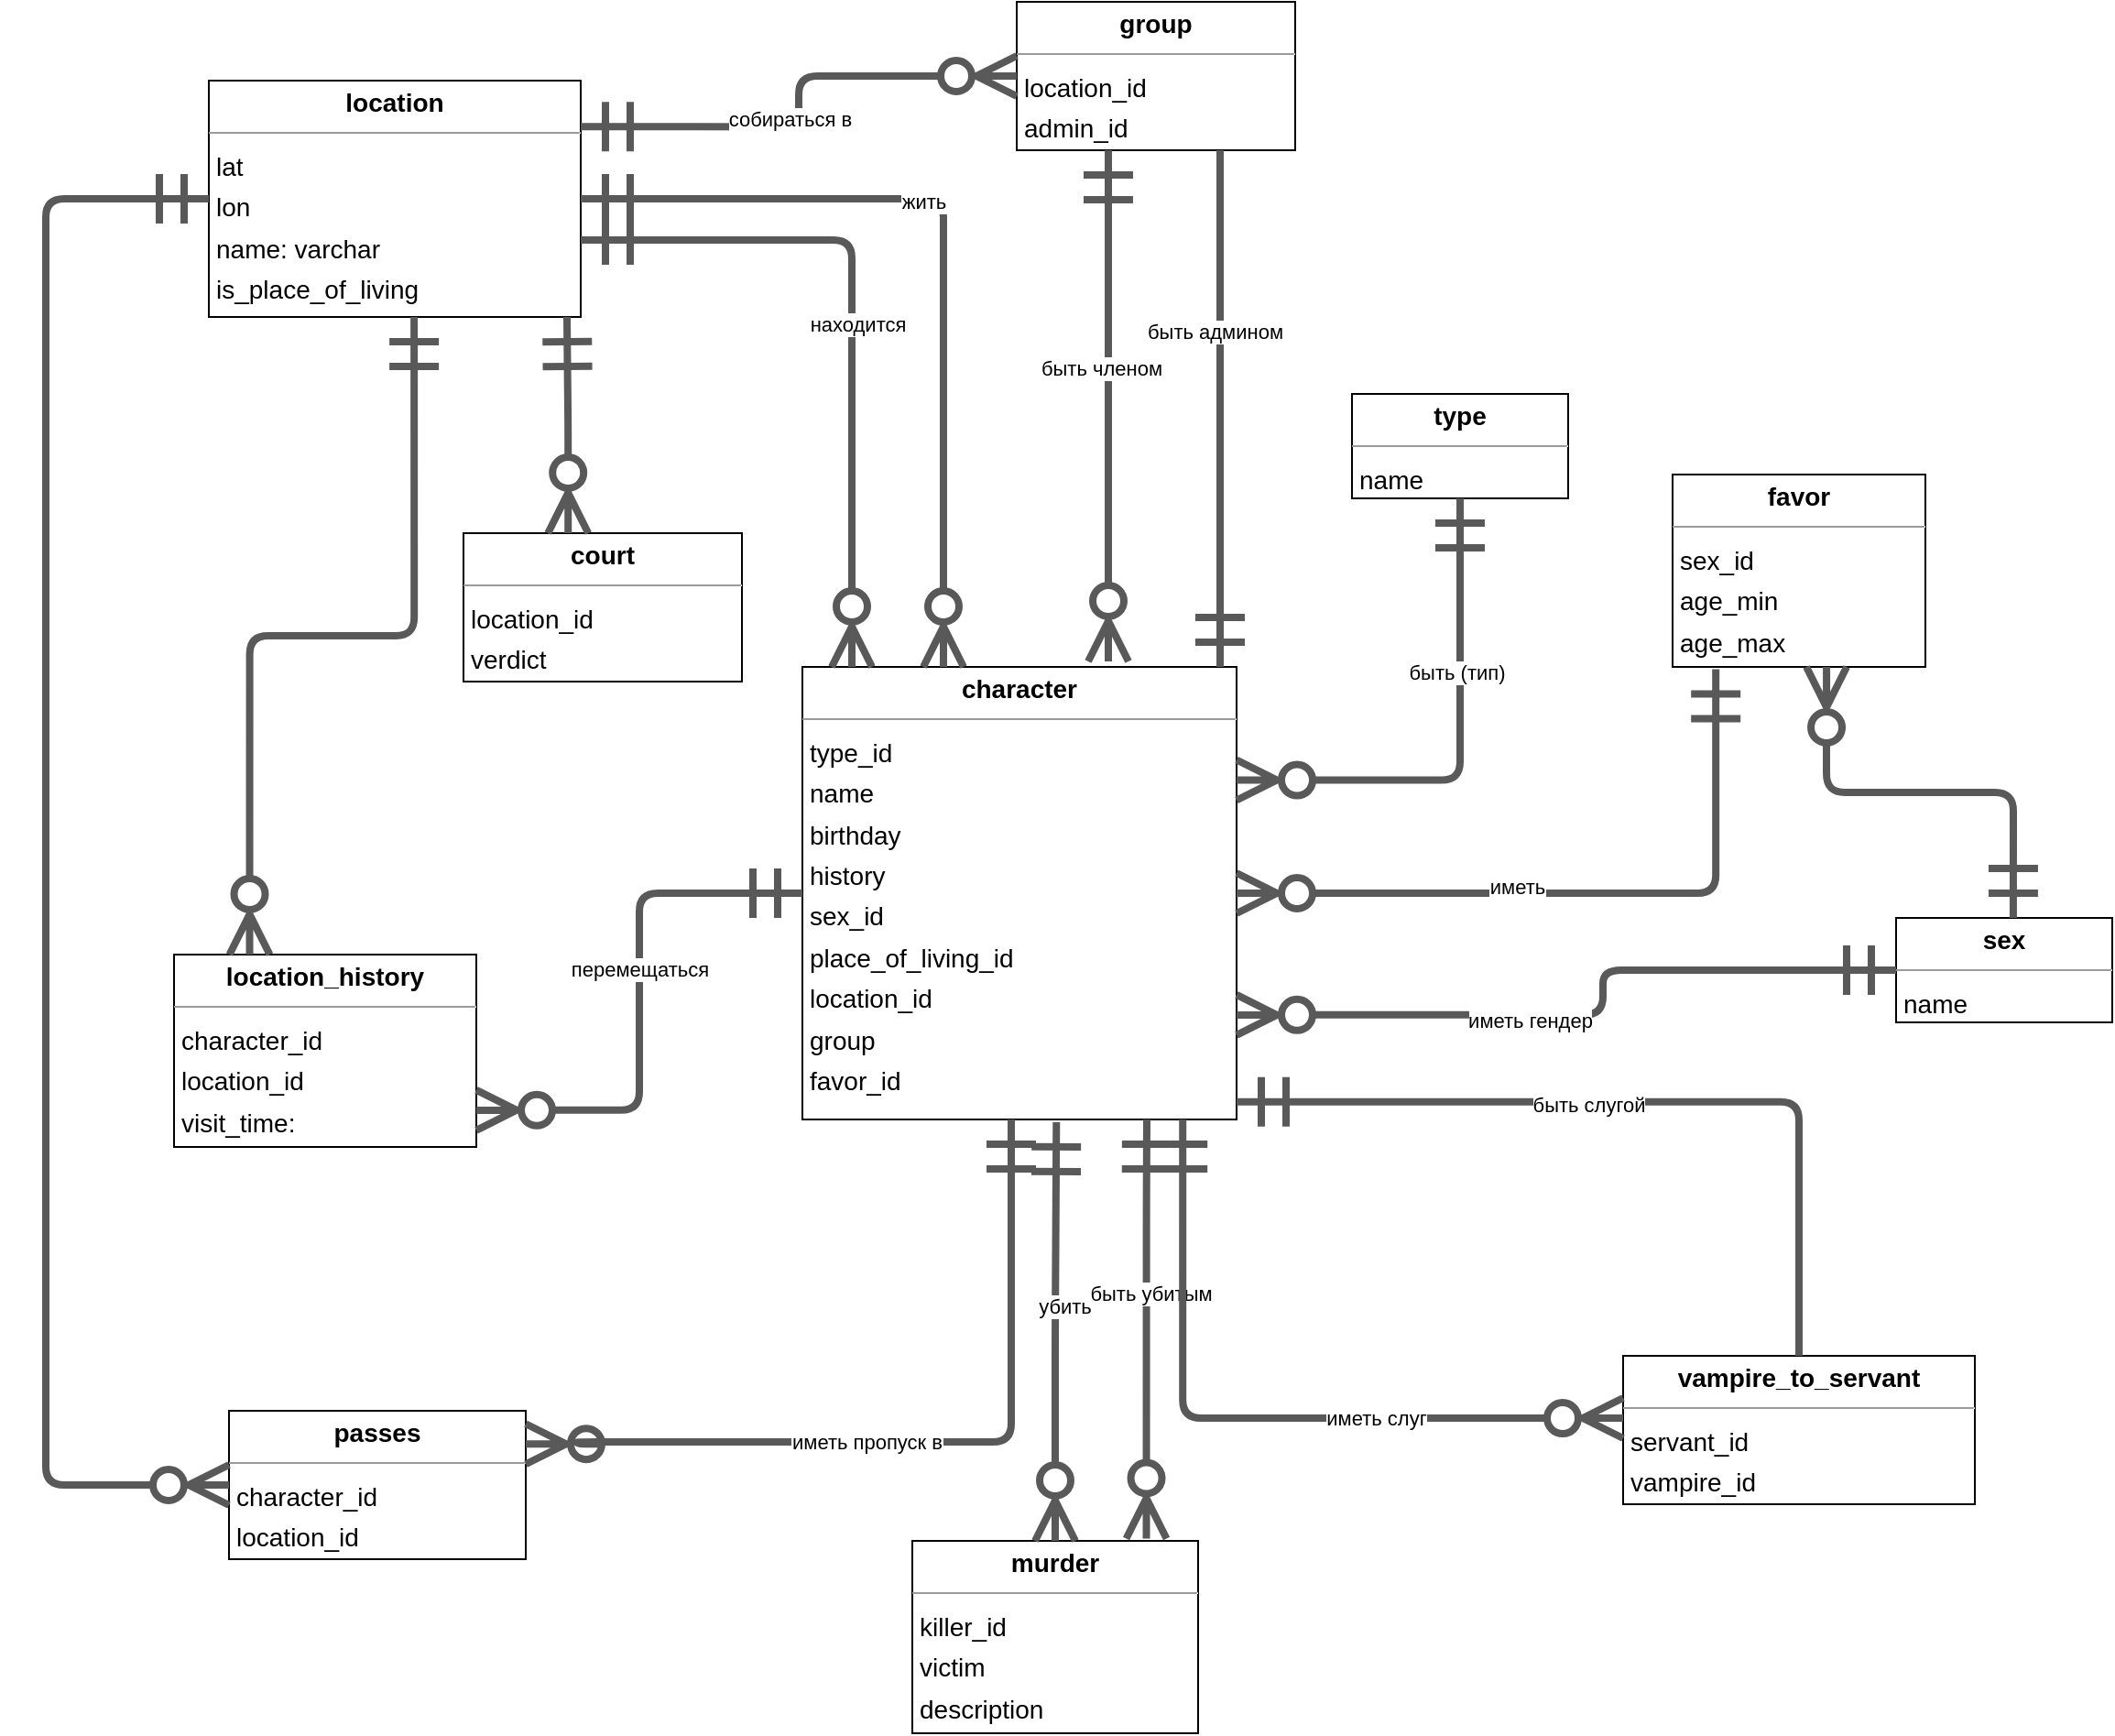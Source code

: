 <mxfile>
    <diagram id="Wr2g1ttwK0UKFfqwhJe3" name="Страница 1">
        <mxGraphModel dx="1874" dy="1071" grid="1" gridSize="10" guides="1" tooltips="1" connect="1" arrows="1" fold="1" page="0" pageScale="1" pageWidth="827" pageHeight="1169" background="none" math="0" shadow="0">
            <root>
                <mxCell id="0"/>
                <mxCell id="1" parent="0"/>
                <mxCell id="node7" value="&lt;p style=&quot;margin:0px;margin-top:4px;text-align:center;&quot;&gt;&lt;b&gt;character&lt;/b&gt;&lt;/p&gt;&lt;hr size=&quot;1&quot;&gt;&lt;p style=&quot;margin:0 0 0 4px;line-height:1.6;&quot;&gt; type_id&lt;br&gt; name  &lt;br&gt; birthday  &lt;br&gt; history&lt;br&gt; sex_id&lt;br&gt; place_of_living_id&lt;br&gt; location_id&lt;br&gt; group&lt;br&gt; favor_id  &lt;/p&gt;" style="verticalAlign=top;align=left;overflow=fill;fontSize=14;fontFamily=Helvetica;html=1;rounded=0;shadow=0;comic=0;labelBackgroundColor=none;strokeWidth=1;" parent="1" vertex="1">
                    <mxGeometry x="13" y="33" width="237" height="247" as="geometry"/>
                </mxCell>
                <mxCell id="node5" value="&lt;p style=&quot;margin:0px;margin-top:4px;text-align:center;&quot;&gt;&lt;b&gt;court&lt;/b&gt;&lt;/p&gt;&lt;hr size=&quot;1&quot;&gt;&lt;p style=&quot;margin:0 0 0 4px;line-height:1.6;&quot;&gt; location_id &lt;br&gt; verdict  &lt;br&gt;&lt;/p&gt;" style="verticalAlign=top;align=left;overflow=fill;fontSize=14;fontFamily=Helvetica;html=1;rounded=0;shadow=0;comic=0;labelBackgroundColor=none;strokeWidth=1;" parent="1" vertex="1">
                    <mxGeometry x="-172" y="-40" width="152" height="81" as="geometry"/>
                </mxCell>
                <mxCell id="node0" value="&lt;p style=&quot;margin:0px;margin-top:4px;text-align:center;&quot;&gt;&lt;b&gt;favor&lt;/b&gt;&lt;/p&gt;&lt;hr size=&quot;1&quot;&gt;&lt;p style=&quot;margin:0 0 0 4px;line-height:1.6;&quot;&gt; sex_id&lt;br&gt; age_min   &lt;br&gt; age_max   &lt;/p&gt;" style="verticalAlign=top;align=left;overflow=fill;fontSize=14;fontFamily=Helvetica;html=1;rounded=0;shadow=0;comic=0;labelBackgroundColor=none;strokeWidth=1;" parent="1" vertex="1">
                    <mxGeometry x="488" y="-72" width="138" height="105" as="geometry"/>
                </mxCell>
                <mxCell id="node6" value="&lt;p style=&quot;margin:0px;margin-top:4px;text-align:center;&quot;&gt;&lt;b&gt;group&lt;/b&gt;&lt;/p&gt;&lt;hr size=&quot;1&quot;&gt;&lt;p style=&quot;margin:0 0 0 4px;line-height:1.6;&quot;&gt; location_id&lt;br&gt; admin_id   &lt;/p&gt;" style="verticalAlign=top;align=left;overflow=fill;fontSize=14;fontFamily=Helvetica;html=1;rounded=0;shadow=0;comic=0;labelBackgroundColor=none;strokeWidth=1;" parent="1" vertex="1">
                    <mxGeometry x="130" y="-330" width="152" height="81" as="geometry"/>
                </mxCell>
                <mxCell id="node2" value="&lt;p style=&quot;margin:0px;margin-top:4px;text-align:center;&quot;&gt;&lt;b&gt;location&lt;/b&gt;&lt;/p&gt;&lt;hr size=&quot;1&quot;&gt;&lt;p style=&quot;margin:0 0 0 4px;line-height:1.6;&quot;&gt; lat&lt;br&gt; lon   &lt;br&gt; name: varchar&lt;br&gt; is_place_of_living&lt;br&gt;&lt;/p&gt;" style="verticalAlign=top;align=left;overflow=fill;fontSize=14;fontFamily=Helvetica;html=1;rounded=0;shadow=0;comic=0;labelBackgroundColor=none;strokeWidth=1;" parent="1" vertex="1">
                    <mxGeometry x="-311" y="-287" width="203" height="129" as="geometry"/>
                </mxCell>
                <mxCell id="node9" value="&lt;p style=&quot;margin:0px;margin-top:4px;text-align:center;&quot;&gt;&lt;b&gt;location_history&lt;/b&gt;&lt;/p&gt;&lt;hr size=&quot;1&quot;&gt;&lt;p style=&quot;margin:0 0 0 4px;line-height:1.6;&quot;&gt; character_id&lt;br&gt; location_id   &lt;br&gt; visit_time: &lt;br&gt;&lt;/p&gt;" style="verticalAlign=top;align=left;overflow=fill;fontSize=14;fontFamily=Helvetica;html=1;rounded=0;shadow=0;comic=0;labelBackgroundColor=none;strokeWidth=1;" parent="1" vertex="1">
                    <mxGeometry x="-330" y="190" width="165" height="105" as="geometry"/>
                </mxCell>
                <mxCell id="node8" value="&lt;p style=&quot;margin:0px;margin-top:4px;text-align:center;&quot;&gt;&lt;b&gt;murder&lt;/b&gt;&lt;/p&gt;&lt;hr size=&quot;1&quot;&gt;&lt;p style=&quot;margin:0 0 0 4px;line-height:1.6;&quot;&gt; killer_id&lt;br&gt; victim   &lt;br&gt; description  &lt;br&gt;&lt;/p&gt;" style="verticalAlign=top;align=left;overflow=fill;fontSize=14;fontFamily=Helvetica;html=1;rounded=0;shadow=0;comic=0;labelBackgroundColor=none;strokeWidth=1;" parent="1" vertex="1">
                    <mxGeometry x="73" y="510" width="156" height="105" as="geometry"/>
                </mxCell>
                <mxCell id="node1" value="&lt;p style=&quot;margin:0px;margin-top:4px;text-align:center;&quot;&gt;&lt;b&gt;passes&lt;/b&gt;&lt;/p&gt;&lt;hr size=&quot;1&quot;&gt;&lt;p style=&quot;margin:0 0 0 4px;line-height:1.6;&quot;&gt; character_id&lt;br&gt; location_id   &lt;/p&gt;" style="verticalAlign=top;align=left;overflow=fill;fontSize=14;fontFamily=Helvetica;html=1;rounded=0;shadow=0;comic=0;labelBackgroundColor=none;strokeWidth=1;" parent="1" vertex="1">
                    <mxGeometry x="-300" y="439" width="162" height="81" as="geometry"/>
                </mxCell>
                <mxCell id="node11" value="&lt;p style=&quot;margin:0px;margin-top:4px;text-align:center;&quot;&gt;&lt;b&gt;sex&lt;/b&gt;&lt;/p&gt;&lt;hr size=&quot;1&quot;&gt;&lt;p style=&quot;margin:0 0 0 4px;line-height:1.6;&quot;&gt; name&lt;br&gt;&lt;/p&gt;" style="verticalAlign=top;align=left;overflow=fill;fontSize=14;fontFamily=Helvetica;html=1;rounded=0;shadow=0;comic=0;labelBackgroundColor=none;strokeWidth=1;" parent="1" vertex="1">
                    <mxGeometry x="610" y="170" width="118" height="57" as="geometry"/>
                </mxCell>
                <mxCell id="node10" value="&lt;p style=&quot;margin:0px;margin-top:4px;text-align:center;&quot;&gt;&lt;b&gt;type&lt;/b&gt;&lt;/p&gt;&lt;hr size=&quot;1&quot;&gt;&lt;p style=&quot;margin:0 0 0 4px;line-height:1.6;&quot;&gt; name&lt;br&gt;&lt;/p&gt;" style="verticalAlign=top;align=left;overflow=fill;fontSize=14;fontFamily=Helvetica;html=1;rounded=0;shadow=0;comic=0;labelBackgroundColor=none;strokeWidth=1;" parent="1" vertex="1">
                    <mxGeometry x="313" y="-116" width="118" height="57" as="geometry"/>
                </mxCell>
                <mxCell id="node4" value="&lt;p style=&quot;margin:0px;margin-top:4px;text-align:center;&quot;&gt;&lt;b&gt;vampire_to_servant&lt;/b&gt;&lt;/p&gt;&lt;hr size=&quot;1&quot;&gt;&lt;p style=&quot;margin:0 0 0 4px;line-height:1.6;&quot;&gt; servant_id&lt;br&gt; vampire_id   &lt;/p&gt;" style="verticalAlign=top;align=left;overflow=fill;fontSize=14;fontFamily=Helvetica;html=1;rounded=0;shadow=0;comic=0;labelBackgroundColor=none;strokeWidth=1;" parent="1" vertex="1">
                    <mxGeometry x="461" y="409" width="192" height="81" as="geometry"/>
                </mxCell>
                <mxCell id="edge8" value="" style="html=1;rounded=1;edgeStyle=orthogonalEdgeStyle;dashed=0;startArrow=ERzeroToMany;endArrow=ERmandOne;endSize=22;strokeColor=#595959;exitX=1;exitY=0.5;exitDx=0;exitDy=0;entryX=0.171;entryY=1.012;entryDx=0;entryDy=0;entryPerimeter=0;startFill=0;startSize=17;endFill=0;strokeWidth=4;" parent="1" source="node7" target="node0" edge="1">
                    <mxGeometry width="50" height="50" relative="1" as="geometry">
                        <Array as="points">
                            <mxPoint x="512" y="157"/>
                        </Array>
                    </mxGeometry>
                </mxCell>
                <mxCell id="9" value="иметь" style="edgeLabel;html=1;align=center;verticalAlign=middle;resizable=0;points=[];" vertex="1" connectable="0" parent="edge8">
                    <mxGeometry x="-0.203" y="5" relative="1" as="geometry">
                        <mxPoint y="1" as="offset"/>
                    </mxGeometry>
                </mxCell>
                <mxCell id="edge19" value="" style="html=1;rounded=1;edgeStyle=orthogonalEdgeStyle;dashed=0;startArrow=ERzeroToMany;endArrow=ERmandOne;endSize=22;strokeColor=#595959;startFill=0;startSize=17;endFill=0;strokeWidth=4;" parent="1" target="node6" edge="1">
                    <mxGeometry width="50" height="50" relative="1" as="geometry">
                        <Array as="points">
                            <mxPoint x="180" y="-170"/>
                            <mxPoint x="180" y="-170"/>
                        </Array>
                        <mxPoint x="180" y="30" as="sourcePoint"/>
                        <mxPoint x="180" y="-190" as="targetPoint"/>
                    </mxGeometry>
                </mxCell>
                <mxCell id="5" value="быть членом" style="edgeLabel;html=1;align=center;verticalAlign=middle;resizable=0;points=[];" vertex="1" connectable="0" parent="edge19">
                    <mxGeometry x="0.147" y="4" relative="1" as="geometry">
                        <mxPoint as="offset"/>
                    </mxGeometry>
                </mxCell>
                <mxCell id="edge14" value="" style="html=1;rounded=1;edgeStyle=orthogonalEdgeStyle;dashed=0;startArrow=ERzeroToMany;endArrow=ERmandOne;endSize=22;strokeColor=#595959;entryX=1;entryY=0.5;entryDx=0;entryDy=0;startFill=0;startSize=17;endFill=0;strokeWidth=4;" parent="1" source="node7" target="node2" edge="1">
                    <mxGeometry width="50" height="50" relative="1" as="geometry">
                        <Array as="points">
                            <mxPoint x="90" y="-223"/>
                        </Array>
                        <mxPoint x="90" y="10" as="sourcePoint"/>
                    </mxGeometry>
                </mxCell>
                <mxCell id="4" value="жить " style="edgeLabel;html=1;align=center;verticalAlign=middle;resizable=0;points=[];" vertex="1" connectable="0" parent="edge14">
                    <mxGeometry x="0.175" y="1" relative="1" as="geometry">
                        <mxPoint as="offset"/>
                    </mxGeometry>
                </mxCell>
                <mxCell id="edge15" value="" style="html=1;rounded=1;edgeStyle=orthogonalEdgeStyle;dashed=0;startArrow=ERzeroToMany;endArrow=ERmandOne;endSize=22;strokeColor=#595959;startFill=0;startSize=17;endFill=0;strokeWidth=4;" parent="1" source="node7" edge="1">
                    <mxGeometry width="50" height="50" relative="1" as="geometry">
                        <Array as="points">
                            <mxPoint x="40" y="-200"/>
                        </Array>
                        <mxPoint x="-108" y="-200" as="targetPoint"/>
                    </mxGeometry>
                </mxCell>
                <mxCell id="3" value="находится" style="edgeLabel;html=1;align=center;verticalAlign=middle;resizable=0;points=[];" vertex="1" connectable="0" parent="edge15">
                    <mxGeometry x="-0.018" y="-3" relative="1" as="geometry">
                        <mxPoint as="offset"/>
                    </mxGeometry>
                </mxCell>
                <mxCell id="edge3" value="" style="html=1;rounded=1;edgeStyle=orthogonalEdgeStyle;dashed=0;startArrow=ERzeroToMany;endArrow=ERmandOne;endSize=22;strokeColor=#595959;exitX=1.000;exitY=0.769;exitDx=0;exitDy=0;entryX=0.000;entryY=0.500;entryDx=0;entryDy=0;startFill=0;startSize=17;endFill=0;strokeWidth=4;" parent="1" source="node7" target="node11" edge="1">
                    <mxGeometry width="50" height="50" relative="1" as="geometry">
                        <Array as="points">
                            <mxPoint x="450" y="223"/>
                            <mxPoint x="450" y="198"/>
                        </Array>
                    </mxGeometry>
                </mxCell>
                <mxCell id="22" value="иметь гендер" style="edgeLabel;html=1;align=center;verticalAlign=middle;resizable=0;points=[];" vertex="1" connectable="0" parent="edge3">
                    <mxGeometry x="-0.168" y="-3" relative="1" as="geometry">
                        <mxPoint as="offset"/>
                    </mxGeometry>
                </mxCell>
                <mxCell id="edge13" value="" style="html=1;rounded=1;edgeStyle=orthogonalEdgeStyle;dashed=0;startArrow=ERzeroToMany;endArrow=ERmandOne;endSize=22;strokeColor=#595959;exitX=1;exitY=0.25;exitDx=0;exitDy=0;entryX=0.500;entryY=1.000;entryDx=0;entryDy=0;startFill=0;startSize=17;endFill=0;strokeWidth=4;" parent="1" source="node7" target="node10" edge="1">
                    <mxGeometry width="50" height="50" relative="1" as="geometry">
                        <Array as="points">
                            <mxPoint x="372" y="95"/>
                        </Array>
                    </mxGeometry>
                </mxCell>
                <mxCell id="8" value="быть (тип)" style="edgeLabel;html=1;align=center;verticalAlign=middle;resizable=0;points=[];" vertex="1" connectable="0" parent="edge13">
                    <mxGeometry x="0.311" y="2" relative="1" as="geometry">
                        <mxPoint as="offset"/>
                    </mxGeometry>
                </mxCell>
                <mxCell id="edge11" value="" style="html=1;rounded=1;edgeStyle=orthogonalEdgeStyle;dashed=0;startArrow=ERzeroToMany;endArrow=ERmandOne;endSize=22;strokeColor=#595959;exitX=0.376;exitY=0.001;exitDx=0;exitDy=0;entryX=0.963;entryY=1.000;entryDx=0;entryDy=0;startSize=17;strokeWidth=4;startFill=0;endFill=0;" parent="1" source="node5" target="node2" edge="1">
                    <mxGeometry width="50" height="50" relative="1" as="geometry">
                        <Array as="points"/>
                    </mxGeometry>
                </mxCell>
                <mxCell id="edge10" value="" style="html=1;rounded=1;edgeStyle=orthogonalEdgeStyle;dashed=0;startArrow=ERzeroToMany;endArrow=ERmandOne;endSize=22;strokeColor=#595959;exitX=0.609;exitY=1.000;exitDx=0;exitDy=0;entryX=0.542;entryY=0.001;entryDx=0;entryDy=0;startFill=0;startSize=17;endFill=0;strokeWidth=4;" parent="1" source="node0" target="node11" edge="1">
                    <mxGeometry width="50" height="50" relative="1" as="geometry">
                        <Array as="points"/>
                    </mxGeometry>
                </mxCell>
                <mxCell id="edge5" value="" style="html=1;rounded=1;edgeStyle=orthogonalEdgeStyle;dashed=0;startArrow=none;endArrow=ERmandOne;endSize=22;strokeColor=#595959;entryX=0.962;entryY=0.000;entryDx=0;entryDy=0;startFill=0;startSize=17;endFill=0;strokeWidth=4;" parent="1" target="node7" edge="1">
                    <mxGeometry width="50" height="50" relative="1" as="geometry">
                        <Array as="points">
                            <mxPoint x="241" y="-249"/>
                        </Array>
                        <mxPoint x="241" y="-249" as="sourcePoint"/>
                    </mxGeometry>
                </mxCell>
                <mxCell id="6" value="быть админом" style="edgeLabel;html=1;align=center;verticalAlign=middle;resizable=0;points=[];" vertex="1" connectable="0" parent="edge5">
                    <mxGeometry x="-0.206" y="-3" relative="1" as="geometry">
                        <mxPoint y="-13" as="offset"/>
                    </mxGeometry>
                </mxCell>
                <mxCell id="edge12" value="" style="html=1;rounded=1;edgeStyle=orthogonalEdgeStyle;dashed=0;startArrow=ERzeroToMany;endArrow=ERmandOne;endSize=22;strokeColor=#595959;entryX=1.000;entryY=0.195;entryDx=0;entryDy=0;exitX=0;exitY=0.5;exitDx=0;exitDy=0;startFill=0;startSize=17;endFill=0;strokeWidth=4;" parent="1" source="node6" target="node2" edge="1">
                    <mxGeometry width="50" height="50" relative="1" as="geometry">
                        <Array as="points"/>
                        <mxPoint x="160" y="-262" as="sourcePoint"/>
                    </mxGeometry>
                </mxCell>
                <mxCell id="15" value="собираться в" style="edgeLabel;html=1;align=center;verticalAlign=middle;resizable=0;points=[];" vertex="1" connectable="0" parent="edge12">
                    <mxGeometry x="0.065" y="-5" relative="1" as="geometry">
                        <mxPoint y="1" as="offset"/>
                    </mxGeometry>
                </mxCell>
                <mxCell id="edge18" value="" style="html=1;rounded=1;edgeStyle=orthogonalEdgeStyle;dashed=0;startArrow=ERzeroToMany;endArrow=ERmandOne;endSize=22;strokeColor=#595959;exitX=1.000;exitY=0.809;exitDx=0;exitDy=0;entryX=0.000;entryY=0.500;entryDx=0;entryDy=0;startFill=0;startSize=17;endFill=0;strokeWidth=4;" parent="1" source="node9" target="node7" edge="1">
                    <mxGeometry width="50" height="50" relative="1" as="geometry">
                        <Array as="points"/>
                    </mxGeometry>
                </mxCell>
                <mxCell id="10" value="перемещаться" style="edgeLabel;html=1;align=center;verticalAlign=middle;resizable=0;points=[];" vertex="1" connectable="0" parent="edge18">
                    <mxGeometry x="0.12" relative="1" as="geometry">
                        <mxPoint as="offset"/>
                    </mxGeometry>
                </mxCell>
                <mxCell id="edge2" value="" style="html=1;rounded=1;edgeStyle=orthogonalEdgeStyle;dashed=0;startArrow=ERzeroToMany;endArrow=ERmandOne;endSize=22;strokeColor=#595959;exitX=0.25;exitY=0;exitDx=0;exitDy=0;entryX=0.552;entryY=1.000;entryDx=0;entryDy=0;startFill=0;startSize=17;endFill=0;strokeWidth=4;" parent="1" source="node9" target="node2" edge="1">
                    <mxGeometry width="50" height="50" relative="1" as="geometry">
                        <Array as="points"/>
                    </mxGeometry>
                </mxCell>
                <mxCell id="edge6" value="" style="html=1;rounded=1;edgeStyle=orthogonalEdgeStyle;dashed=0;startArrow=ERzeroToMany;endArrow=ERmandOne;endSize=22;strokeColor=#595959;exitX=0.500;exitY=0.000;exitDx=0;exitDy=0;entryX=0.585;entryY=1.006;entryDx=0;entryDy=0;entryPerimeter=0;startFill=0;startSize=17;endFill=0;strokeWidth=4;" parent="1" source="node8" target="node7" edge="1">
                    <mxGeometry width="50" height="50" relative="1" as="geometry">
                        <Array as="points"/>
                    </mxGeometry>
                </mxCell>
                <mxCell id="17" value="убить" style="edgeLabel;html=1;align=center;verticalAlign=middle;resizable=0;points=[];" vertex="1" connectable="0" parent="edge6">
                    <mxGeometry x="0.123" y="-4" relative="1" as="geometry">
                        <mxPoint as="offset"/>
                    </mxGeometry>
                </mxCell>
                <mxCell id="edge9" value="" style="html=1;rounded=1;edgeStyle=orthogonalEdgeStyle;dashed=0;startArrow=ERzeroToMany;endArrow=ERmandOne;endSize=22;strokeColor=#595959;startFill=0;startSize=17;endFill=0;strokeWidth=4;exitX=0.819;exitY=-0.012;exitDx=0;exitDy=0;exitPerimeter=0;" parent="1" source="node8" edge="1">
                    <mxGeometry width="50" height="50" relative="1" as="geometry">
                        <Array as="points">
                            <mxPoint x="201" y="330"/>
                            <mxPoint x="201" y="330"/>
                        </Array>
                        <mxPoint x="200" y="470" as="sourcePoint"/>
                        <mxPoint x="201" y="280" as="targetPoint"/>
                    </mxGeometry>
                </mxCell>
                <mxCell id="18" value="быть убитым" style="edgeLabel;html=1;align=center;verticalAlign=middle;resizable=0;points=[];" vertex="1" connectable="0" parent="edge9">
                    <mxGeometry x="0.169" y="-2" relative="1" as="geometry">
                        <mxPoint as="offset"/>
                    </mxGeometry>
                </mxCell>
                <mxCell id="edge16" value="" style="html=1;rounded=1;edgeStyle=orthogonalEdgeStyle;dashed=0;startArrow=ERzeroToMany;endArrow=ERmandOne;endSize=22;strokeColor=#595959;exitX=1.000;exitY=0.224;exitDx=0;exitDy=0;startFill=0;startSize=17;endFill=0;strokeWidth=4;" parent="1" source="node1" edge="1">
                    <mxGeometry width="50" height="50" relative="1" as="geometry">
                        <Array as="points">
                            <mxPoint x="-110" y="457"/>
                            <mxPoint x="-110" y="456"/>
                            <mxPoint x="127" y="456"/>
                        </Array>
                        <mxPoint x="127" y="280" as="targetPoint"/>
                    </mxGeometry>
                </mxCell>
                <mxCell id="16" value="иметь пропуск в" style="edgeLabel;html=1;align=center;verticalAlign=middle;resizable=0;points=[];" vertex="1" connectable="0" parent="edge16">
                    <mxGeometry x="-0.154" relative="1" as="geometry">
                        <mxPoint as="offset"/>
                    </mxGeometry>
                </mxCell>
                <mxCell id="edge17" value="" style="html=1;rounded=1;edgeStyle=orthogonalEdgeStyle;dashed=0;startArrow=ERzeroToMany;endArrow=ERmandOne;endSize=22;strokeColor=#595959;exitX=0.000;exitY=0.500;exitDx=0;exitDy=0;entryX=0;entryY=0.5;entryDx=0;entryDy=0;startFill=0;startSize=17;endFill=0;strokeWidth=4;" parent="1" source="node1" target="node2" edge="1">
                    <mxGeometry width="50" height="50" relative="1" as="geometry">
                        <Array as="points">
                            <mxPoint x="-400" y="479"/>
                            <mxPoint x="-400" y="-222"/>
                        </Array>
                    </mxGeometry>
                </mxCell>
                <mxCell id="edge1" value="" style="html=1;rounded=1;edgeStyle=orthogonalEdgeStyle;dashed=0;startArrow=none;endArrow=ERmandOne;endSize=22;strokeColor=#595959;exitX=0.500;exitY=0.001;exitDx=0;exitDy=0;entryX=1.000;entryY=0.961;entryDx=0;entryDy=0;startFill=0;startSize=17;endFill=0;strokeWidth=4;" parent="1" source="node4" target="node7" edge="1">
                    <mxGeometry width="50" height="50" relative="1" as="geometry">
                        <Array as="points">
                            <mxPoint x="557" y="270"/>
                        </Array>
                    </mxGeometry>
                </mxCell>
                <mxCell id="20" value="быть слугой" style="edgeLabel;html=1;align=center;verticalAlign=middle;resizable=0;points=[];" vertex="1" connectable="0" parent="edge1">
                    <mxGeometry x="0.138" y="1" relative="1" as="geometry">
                        <mxPoint as="offset"/>
                    </mxGeometry>
                </mxCell>
                <mxCell id="edge7" value="" style="html=1;rounded=1;edgeStyle=orthogonalEdgeStyle;dashed=0;startArrow=ERzeroToMany;endArrow=ERmandOne;endSize=22;strokeColor=#595959;exitX=0.000;exitY=0.420;exitDx=0;exitDy=0;entryX=0.876;entryY=1.000;entryDx=0;entryDy=0;startFill=0;startSize=17;endFill=0;strokeWidth=4;" parent="1" source="node4" target="node7" edge="1">
                    <mxGeometry width="50" height="50" relative="1" as="geometry">
                        <Array as="points">
                            <mxPoint x="221" y="443"/>
                        </Array>
                    </mxGeometry>
                </mxCell>
                <mxCell id="19" value="иметь слуг" style="edgeLabel;html=1;align=center;verticalAlign=middle;resizable=0;points=[];" vertex="1" connectable="0" parent="edge7">
                    <mxGeometry x="-0.331" relative="1" as="geometry">
                        <mxPoint as="offset"/>
                    </mxGeometry>
                </mxCell>
            </root>
        </mxGraphModel>
    </diagram>
</mxfile>